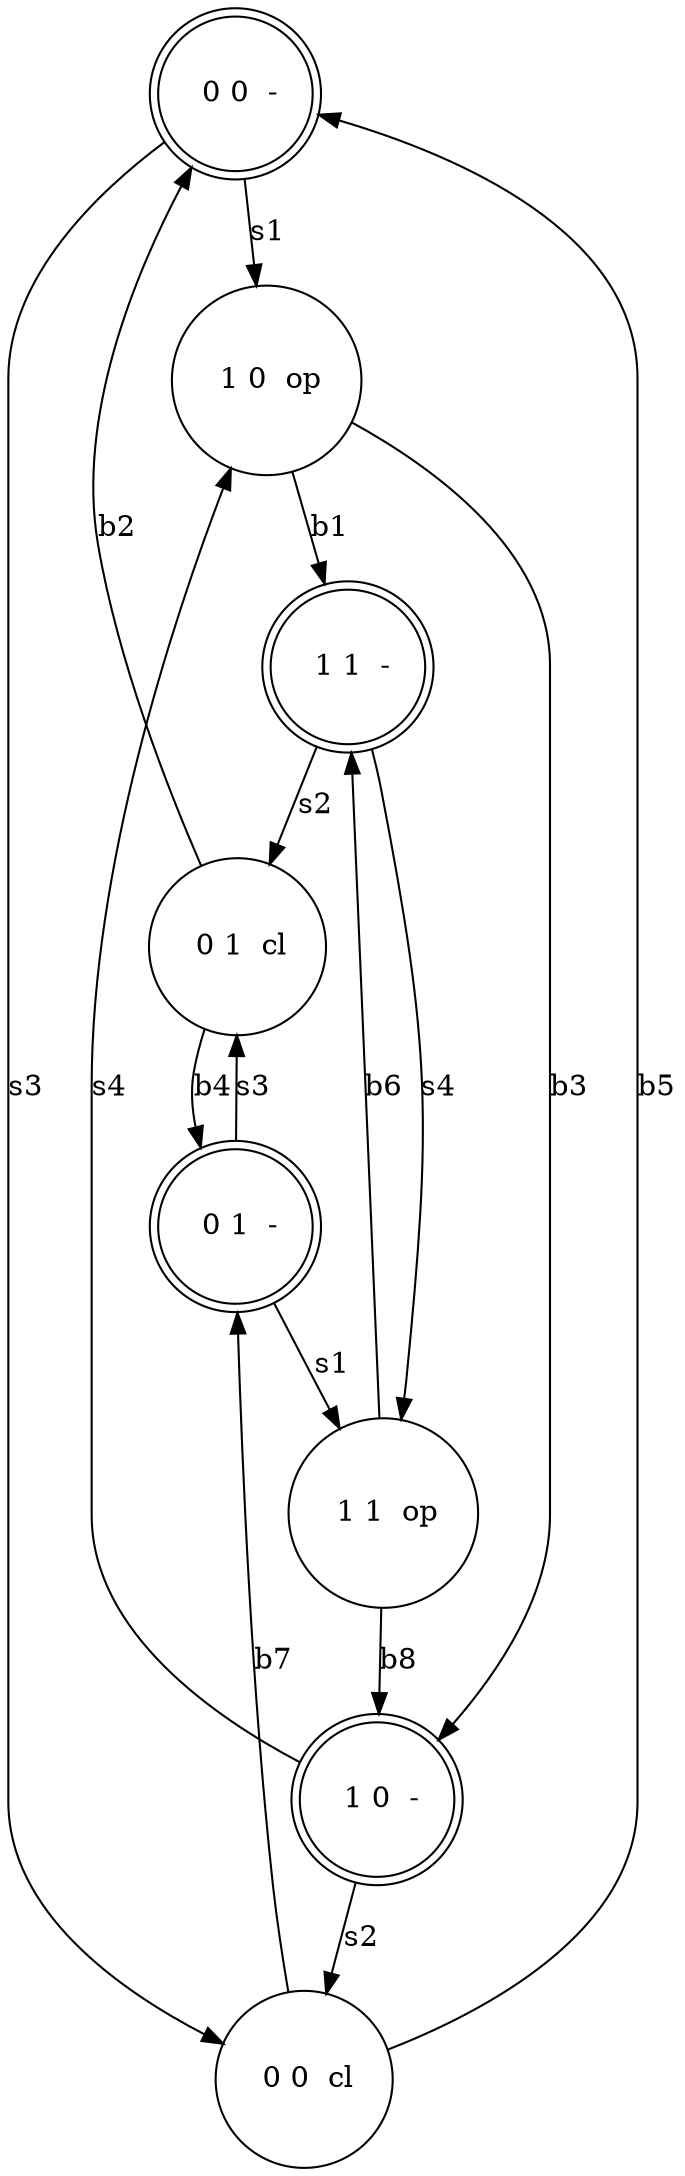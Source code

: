 digraph Rete2_BS {
	" 0 0  -" [shape=doublecircle]
	" 1 0  op" [shape=circle]
	" 0 0  -" -> " 1 0  op" [label=s1]
	" 1 1  -" [shape=doublecircle]
	" 1 0  op" -> " 1 1  -" [label=b1]
	" 0 1  cl" [shape=circle]
	" 1 1  -" -> " 0 1  cl" [label=s2]
	" 0 1  cl" -> " 0 0  -" [label=b2]
	" 0 1  -" [shape=doublecircle]
	" 0 1  cl" -> " 0 1  -" [label=b4]
	" 1 1  op" [shape=circle]
	" 0 1  -" -> " 1 1  op" [label=s1]
	" 1 1  op" -> " 1 1  -" [label=b6]
	" 1 0  -" [shape=doublecircle]
	" 1 1  op" -> " 1 0  -" [label=b8]
	" 0 0  cl" [shape=circle]
	" 1 0  -" -> " 0 0  cl" [label=s2]
	" 0 0  cl" -> " 0 0  -" [label=b5]
	" 0 0  cl" -> " 0 1  -" [label=b7]
	" 1 0  -" -> " 1 0  op" [label=s4]
	" 0 1  -" -> " 0 1  cl" [label=s3]
	" 1 1  -" -> " 1 1  op" [label=s4]
	" 1 0  op" -> " 1 0  -" [label=b3]
	" 0 0  -" -> " 0 0  cl" [label=s3]
}
